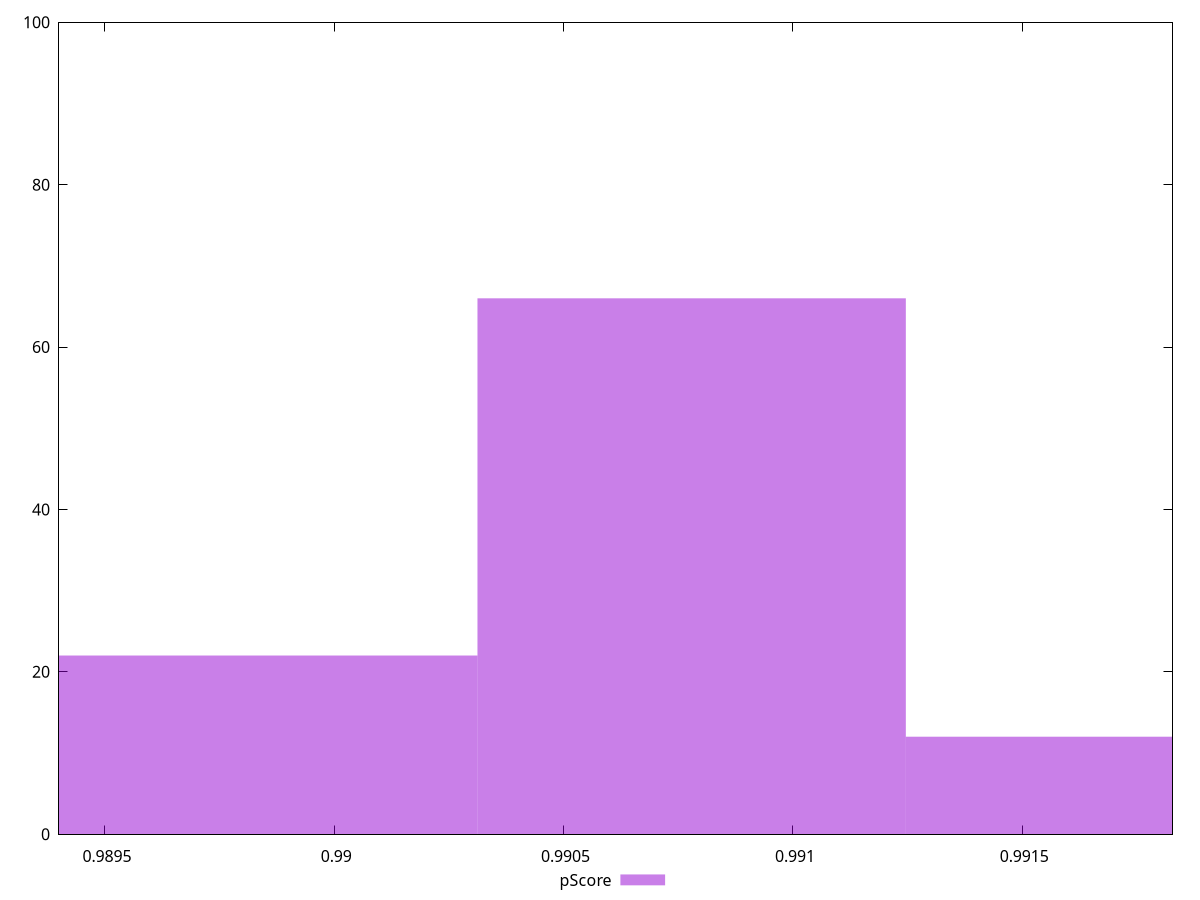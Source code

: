reset

$pScore <<EOF
0.9898453439803353 22
0.990779160342581 66
0.9917129767048265 12
EOF

set key outside below
set boxwidth 0.0009338163622455994
set xrange [0.989399991486851:0.9918273874052856]
set yrange [0:100]
set trange [0:100]
set style fill transparent solid 0.5 noborder
set terminal svg size 640, 490 enhanced background rgb 'white'
set output "reports/report_00030_2021-02-24T20-42-31.540Z/largest-contentful-paint/samples/agenda/pScore/histogram.svg"

plot $pScore title "pScore" with boxes

reset

